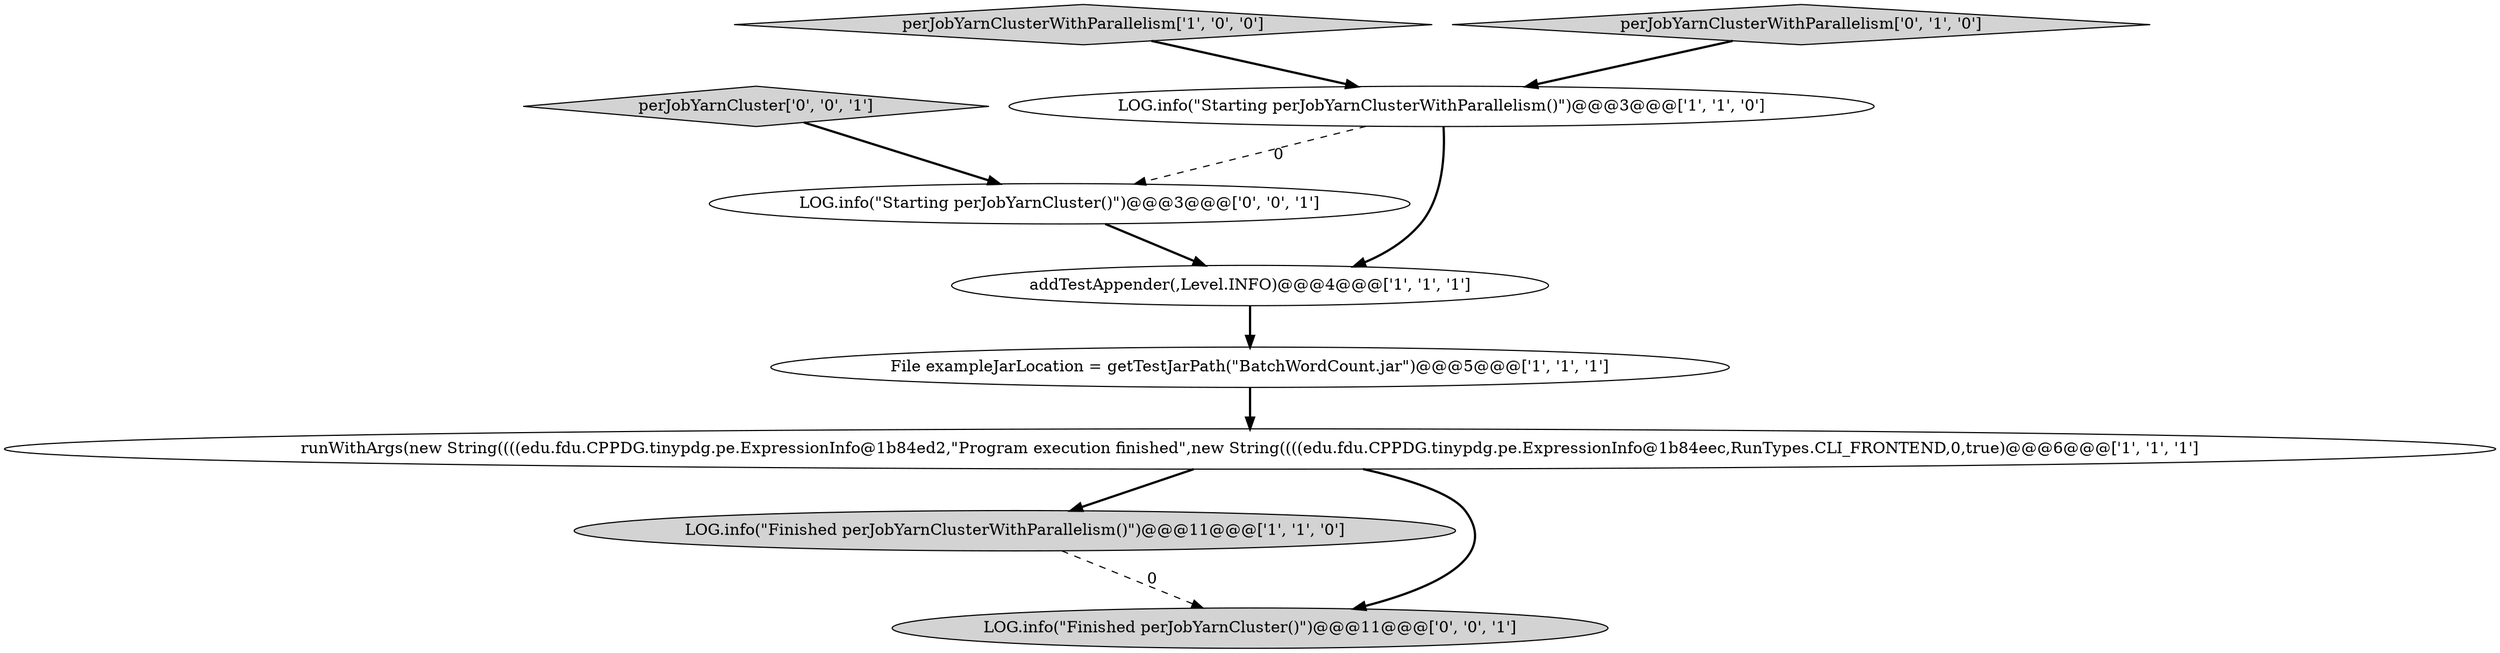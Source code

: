 digraph {
1 [style = filled, label = "runWithArgs(new String((((edu.fdu.CPPDG.tinypdg.pe.ExpressionInfo@1b84ed2,\"Program execution finished\",new String((((edu.fdu.CPPDG.tinypdg.pe.ExpressionInfo@1b84eec,RunTypes.CLI_FRONTEND,0,true)@@@6@@@['1', '1', '1']", fillcolor = white, shape = ellipse image = "AAA0AAABBB1BBB"];
7 [style = filled, label = "LOG.info(\"Starting perJobYarnCluster()\")@@@3@@@['0', '0', '1']", fillcolor = white, shape = ellipse image = "AAA0AAABBB3BBB"];
5 [style = filled, label = "perJobYarnClusterWithParallelism['1', '0', '0']", fillcolor = lightgray, shape = diamond image = "AAA0AAABBB1BBB"];
6 [style = filled, label = "perJobYarnClusterWithParallelism['0', '1', '0']", fillcolor = lightgray, shape = diamond image = "AAA0AAABBB2BBB"];
3 [style = filled, label = "LOG.info(\"Finished perJobYarnClusterWithParallelism()\")@@@11@@@['1', '1', '0']", fillcolor = lightgray, shape = ellipse image = "AAA0AAABBB1BBB"];
2 [style = filled, label = "File exampleJarLocation = getTestJarPath(\"BatchWordCount.jar\")@@@5@@@['1', '1', '1']", fillcolor = white, shape = ellipse image = "AAA0AAABBB1BBB"];
9 [style = filled, label = "LOG.info(\"Finished perJobYarnCluster()\")@@@11@@@['0', '0', '1']", fillcolor = lightgray, shape = ellipse image = "AAA0AAABBB3BBB"];
8 [style = filled, label = "perJobYarnCluster['0', '0', '1']", fillcolor = lightgray, shape = diamond image = "AAA0AAABBB3BBB"];
4 [style = filled, label = "addTestAppender(,Level.INFO)@@@4@@@['1', '1', '1']", fillcolor = white, shape = ellipse image = "AAA0AAABBB1BBB"];
0 [style = filled, label = "LOG.info(\"Starting perJobYarnClusterWithParallelism()\")@@@3@@@['1', '1', '0']", fillcolor = white, shape = ellipse image = "AAA0AAABBB1BBB"];
6->0 [style = bold, label=""];
8->7 [style = bold, label=""];
5->0 [style = bold, label=""];
1->3 [style = bold, label=""];
0->7 [style = dashed, label="0"];
0->4 [style = bold, label=""];
1->9 [style = bold, label=""];
7->4 [style = bold, label=""];
2->1 [style = bold, label=""];
3->9 [style = dashed, label="0"];
4->2 [style = bold, label=""];
}
